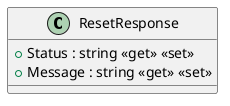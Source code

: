 @startuml
class ResetResponse {
    + Status : string <<get>> <<set>>
    + Message : string <<get>> <<set>>
}
@enduml
